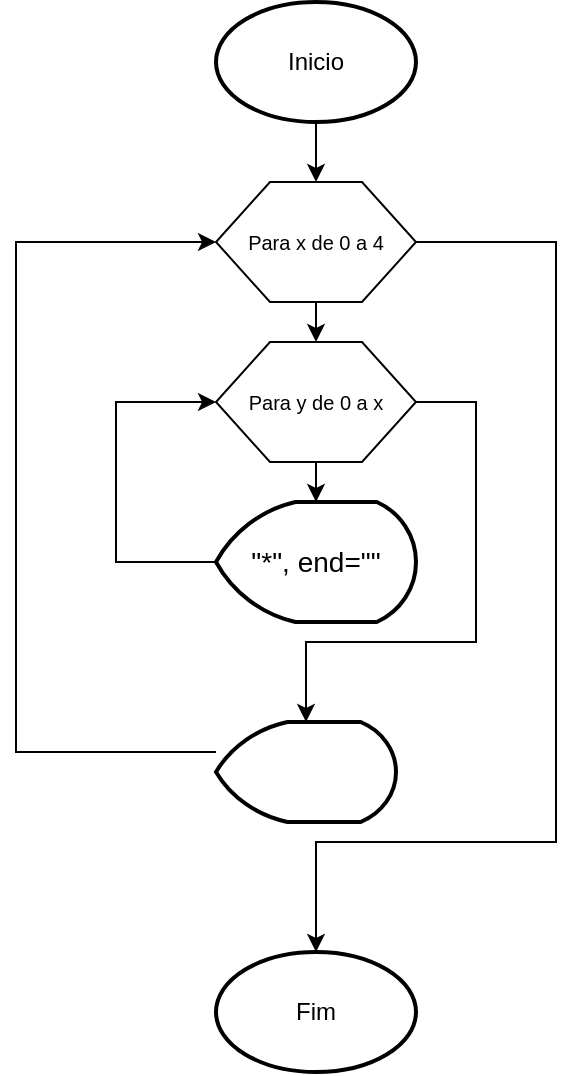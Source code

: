 <mxfile version="13.7.3" type="device"><diagram id="4pciF8VwpHiF1iZ-ixPi" name="Página-1"><mxGraphModel dx="593" dy="431" grid="1" gridSize="10" guides="1" tooltips="1" connect="1" arrows="1" fold="1" page="1" pageScale="1" pageWidth="827" pageHeight="1169" math="0" shadow="0"><root><mxCell id="0"/><mxCell id="1" parent="0"/><mxCell id="L5wFyAQlm8xo1XAboPig-19" style="edgeStyle=orthogonalEdgeStyle;rounded=0;orthogonalLoop=1;jettySize=auto;html=1;entryX=0.5;entryY=0;entryDx=0;entryDy=0;" edge="1" parent="1" source="L5wFyAQlm8xo1XAboPig-1" target="L5wFyAQlm8xo1XAboPig-12"><mxGeometry relative="1" as="geometry"/></mxCell><mxCell id="L5wFyAQlm8xo1XAboPig-1" value="Inicio" style="strokeWidth=2;html=1;shape=mxgraph.flowchart.start_1;whiteSpace=wrap;" vertex="1" parent="1"><mxGeometry x="280" y="50" width="100" height="60" as="geometry"/></mxCell><mxCell id="L5wFyAQlm8xo1XAboPig-9" value="" style="edgeStyle=orthogonalEdgeStyle;rounded=0;orthogonalLoop=1;jettySize=auto;html=1;entryX=0;entryY=0.5;entryDx=0;entryDy=0;" edge="1" parent="1" source="L5wFyAQlm8xo1XAboPig-2" target="L5wFyAQlm8xo1XAboPig-4"><mxGeometry relative="1" as="geometry"><Array as="points"><mxPoint x="230" y="330"/><mxPoint x="230" y="250"/></Array></mxGeometry></mxCell><mxCell id="L5wFyAQlm8xo1XAboPig-2" value="&lt;font style=&quot;font-size: 14px&quot;&gt;&quot;*&quot;, end=&quot;&quot;&lt;/font&gt;" style="strokeWidth=2;html=1;shape=mxgraph.flowchart.display;whiteSpace=wrap;" vertex="1" parent="1"><mxGeometry x="280" y="300" width="100" height="60" as="geometry"/></mxCell><mxCell id="L5wFyAQlm8xo1XAboPig-7" value="" style="edgeStyle=orthogonalEdgeStyle;rounded=0;orthogonalLoop=1;jettySize=auto;html=1;" edge="1" parent="1" source="L5wFyAQlm8xo1XAboPig-4" target="L5wFyAQlm8xo1XAboPig-2"><mxGeometry relative="1" as="geometry"/></mxCell><mxCell id="L5wFyAQlm8xo1XAboPig-46" style="edgeStyle=orthogonalEdgeStyle;rounded=0;orthogonalLoop=1;jettySize=auto;html=1;exitX=1;exitY=0.5;exitDx=0;exitDy=0;entryX=0.5;entryY=0;entryDx=0;entryDy=0;entryPerimeter=0;" edge="1" parent="1" source="L5wFyAQlm8xo1XAboPig-4" target="L5wFyAQlm8xo1XAboPig-44"><mxGeometry relative="1" as="geometry"><Array as="points"><mxPoint x="410" y="250"/><mxPoint x="410" y="370"/><mxPoint x="325" y="370"/></Array></mxGeometry></mxCell><mxCell id="L5wFyAQlm8xo1XAboPig-4" value="" style="verticalLabelPosition=bottom;verticalAlign=top;html=1;shape=hexagon;perimeter=hexagonPerimeter2;arcSize=6;size=0.27;" vertex="1" parent="1"><mxGeometry x="280" y="220" width="100" height="60" as="geometry"/></mxCell><mxCell id="L5wFyAQlm8xo1XAboPig-6" value="&lt;font style=&quot;font-size: 10px&quot;&gt;Para y de 0 a x&lt;/font&gt;" style="text;html=1;strokeColor=none;fillColor=none;align=center;verticalAlign=middle;whiteSpace=wrap;rounded=0;" vertex="1" parent="1"><mxGeometry x="290" y="240" width="80" height="20" as="geometry"/></mxCell><mxCell id="L5wFyAQlm8xo1XAboPig-8" value="Fim" style="strokeWidth=2;html=1;shape=mxgraph.flowchart.start_1;whiteSpace=wrap;" vertex="1" parent="1"><mxGeometry x="280" y="525" width="100" height="60" as="geometry"/></mxCell><mxCell id="L5wFyAQlm8xo1XAboPig-14" value="" style="edgeStyle=orthogonalEdgeStyle;rounded=0;orthogonalLoop=1;jettySize=auto;html=1;" edge="1" parent="1" source="L5wFyAQlm8xo1XAboPig-12"><mxGeometry relative="1" as="geometry"><mxPoint x="330" y="220" as="targetPoint"/></mxGeometry></mxCell><mxCell id="L5wFyAQlm8xo1XAboPig-15" style="edgeStyle=orthogonalEdgeStyle;rounded=0;orthogonalLoop=1;jettySize=auto;html=1;" edge="1" parent="1" source="L5wFyAQlm8xo1XAboPig-12" target="L5wFyAQlm8xo1XAboPig-8"><mxGeometry relative="1" as="geometry"><Array as="points"><mxPoint x="450" y="170"/><mxPoint x="450" y="470"/><mxPoint x="330" y="470"/></Array></mxGeometry></mxCell><mxCell id="L5wFyAQlm8xo1XAboPig-12" value="" style="verticalLabelPosition=bottom;verticalAlign=top;html=1;shape=hexagon;perimeter=hexagonPerimeter2;arcSize=6;size=0.27;" vertex="1" parent="1"><mxGeometry x="280" y="140" width="100" height="60" as="geometry"/></mxCell><mxCell id="L5wFyAQlm8xo1XAboPig-13" value="&lt;font style=&quot;font-size: 10px&quot;&gt;Para x de 0 a 4&lt;/font&gt;" style="text;html=1;strokeColor=none;fillColor=none;align=center;verticalAlign=middle;whiteSpace=wrap;rounded=0;" vertex="1" parent="1"><mxGeometry x="290" y="160" width="80" height="20" as="geometry"/></mxCell><mxCell id="L5wFyAQlm8xo1XAboPig-47" style="edgeStyle=orthogonalEdgeStyle;rounded=0;orthogonalLoop=1;jettySize=auto;html=1;entryX=0;entryY=0.5;entryDx=0;entryDy=0;" edge="1" parent="1" source="L5wFyAQlm8xo1XAboPig-44" target="L5wFyAQlm8xo1XAboPig-12"><mxGeometry relative="1" as="geometry"><Array as="points"><mxPoint x="180" y="425.0"/><mxPoint x="180" y="170"/></Array></mxGeometry></mxCell><mxCell id="L5wFyAQlm8xo1XAboPig-44" value="" style="strokeWidth=2;html=1;shape=mxgraph.flowchart.display;whiteSpace=wrap;" vertex="1" parent="1"><mxGeometry x="280" y="410" width="90" height="50" as="geometry"/></mxCell></root></mxGraphModel></diagram></mxfile>